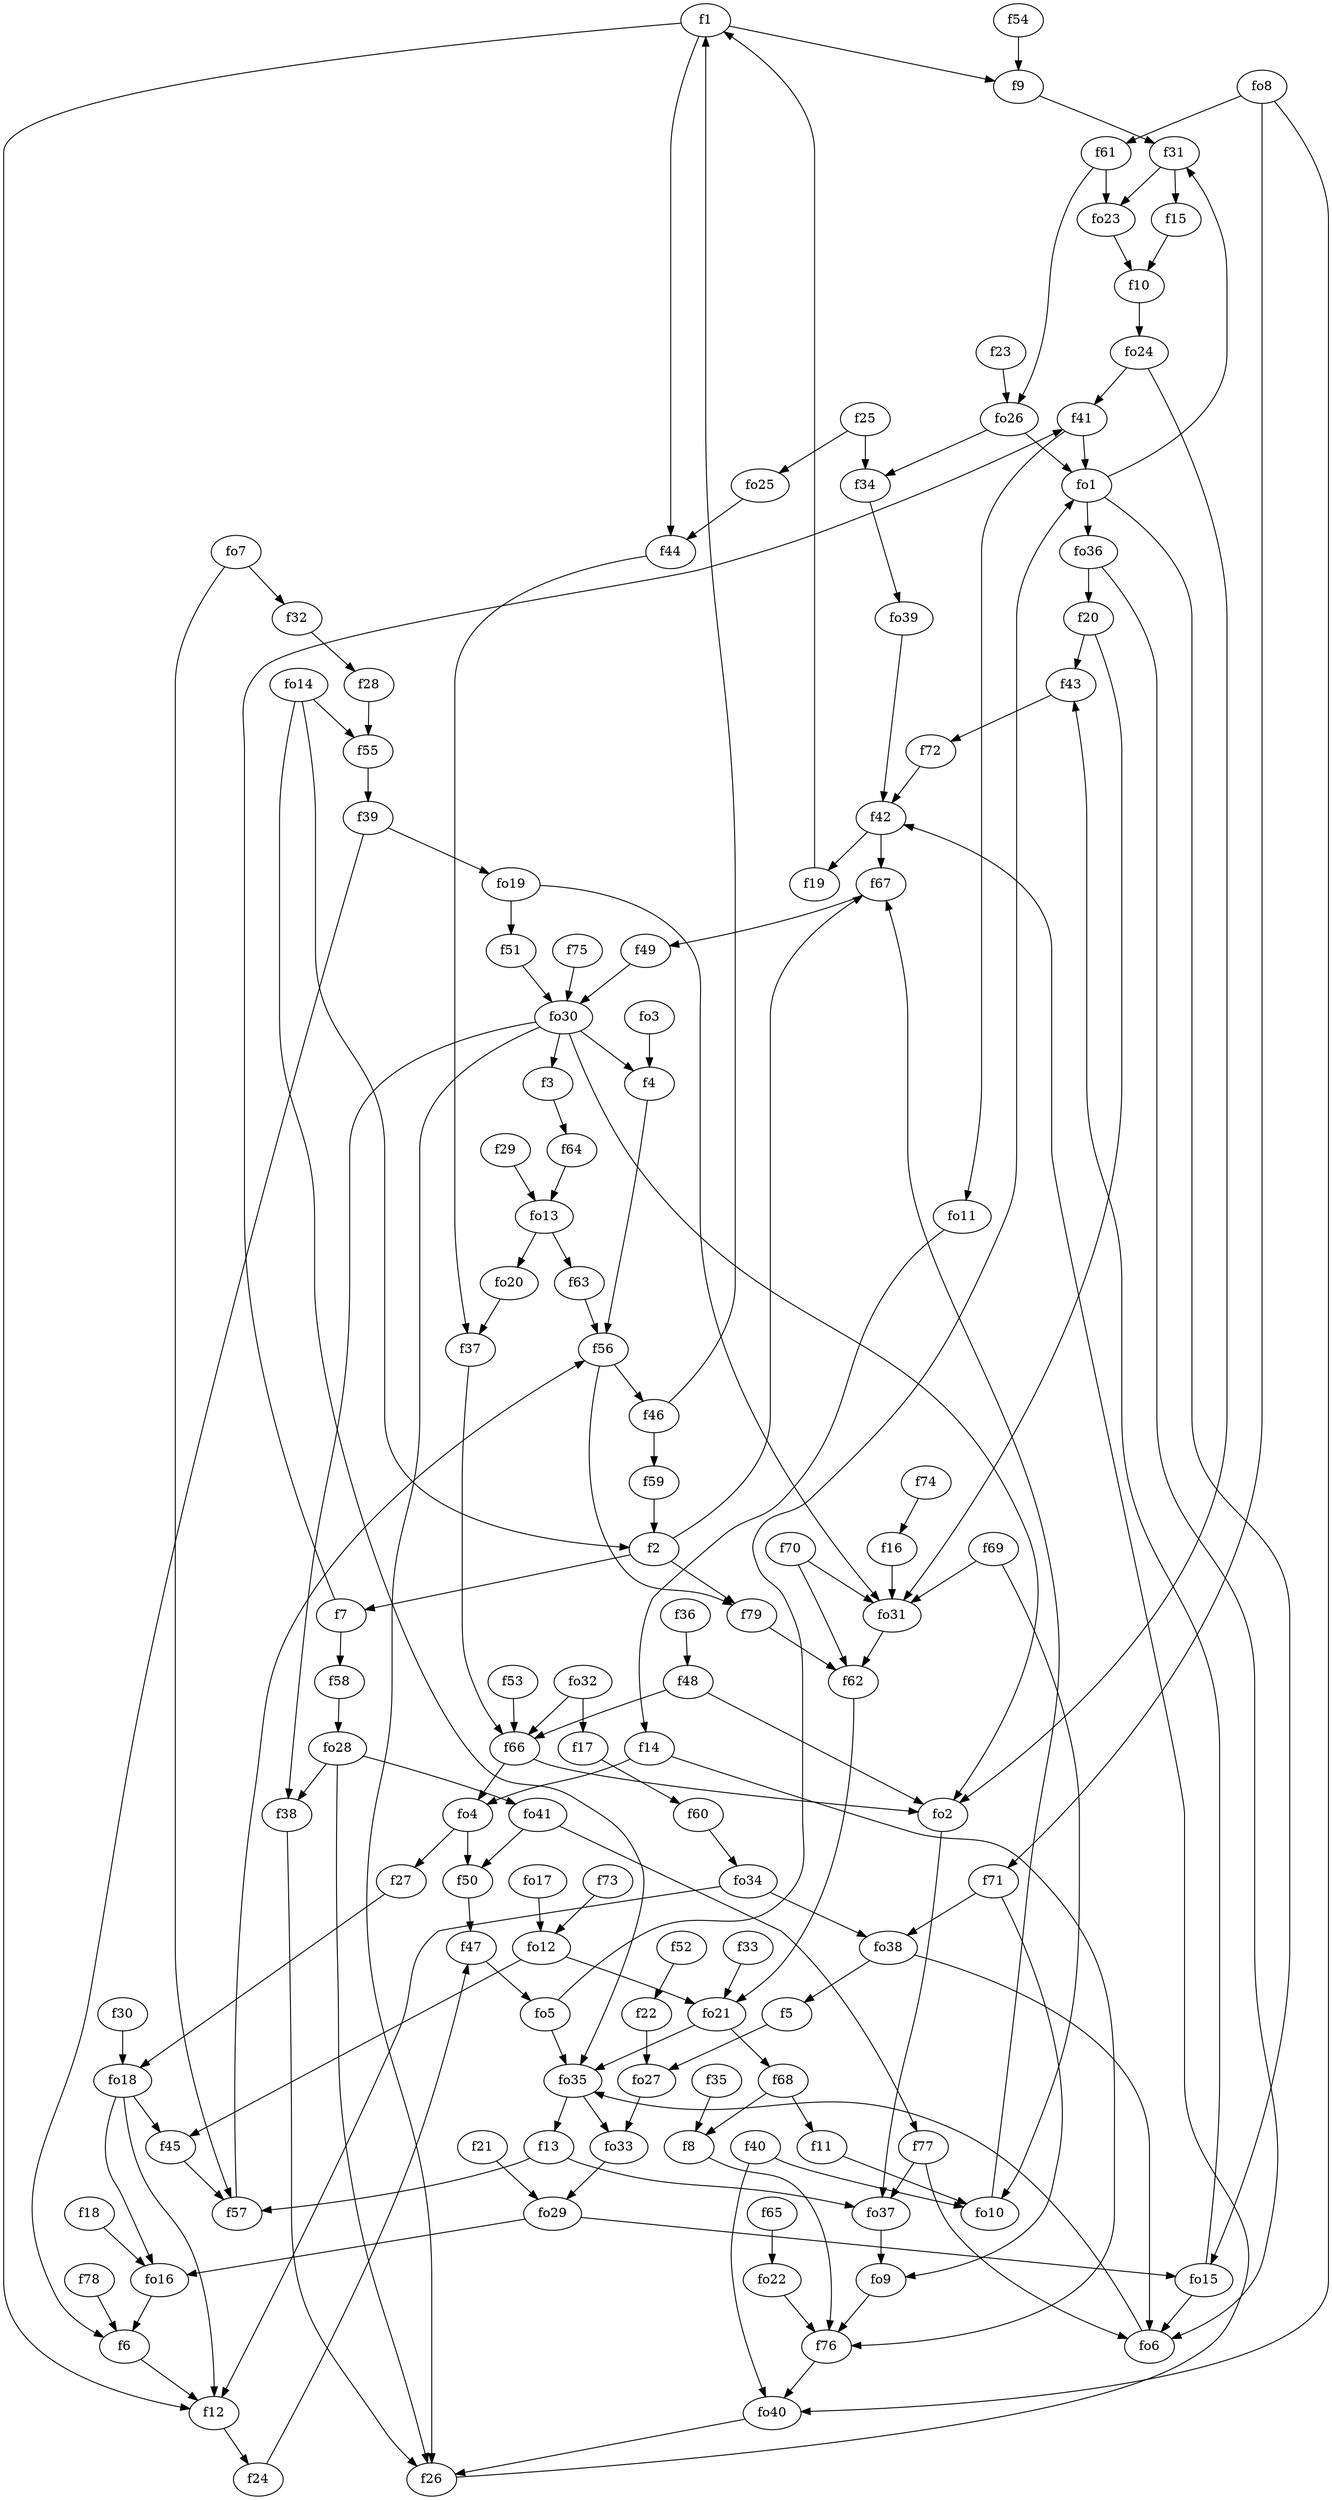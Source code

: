strict digraph  {
f1;
f2;
f3;
f4;
f5;
f6;
f7;
f8;
f9;
f10;
f11;
f12;
f13;
f14;
f15;
f16;
f17;
f18;
f19;
f20;
f21;
f22;
f23;
f24;
f25;
f26;
f27;
f28;
f29;
f30;
f31;
f32;
f33;
f34;
f35;
f36;
f37;
f38;
f39;
f40;
f41;
f42;
f43;
f44;
f45;
f46;
f47;
f48;
f49;
f50;
f51;
f52;
f53;
f54;
f55;
f56;
f57;
f58;
f59;
f60;
f61;
f62;
f63;
f64;
f65;
f66;
f67;
f68;
f69;
f70;
f71;
f72;
f73;
f74;
f75;
f76;
f77;
f78;
f79;
fo1;
fo2;
fo3;
fo4;
fo5;
fo6;
fo7;
fo8;
fo9;
fo10;
fo11;
fo12;
fo13;
fo14;
fo15;
fo16;
fo17;
fo18;
fo19;
fo20;
fo21;
fo22;
fo23;
fo24;
fo25;
fo26;
fo27;
fo28;
fo29;
fo30;
fo31;
fo32;
fo33;
fo34;
fo35;
fo36;
fo37;
fo38;
fo39;
fo40;
fo41;
f1 -> f9  [weight=2];
f1 -> f44  [weight=2];
f1 -> f12  [weight=2];
f2 -> f67  [weight=2];
f2 -> f7  [weight=2];
f2 -> f79  [weight=2];
f3 -> f64  [weight=2];
f4 -> f56  [weight=2];
f5 -> fo27  [weight=2];
f6 -> f12  [weight=2];
f7 -> f41  [weight=2];
f7 -> f58  [weight=2];
f8 -> f76  [weight=2];
f9 -> f31  [weight=2];
f10 -> fo24  [weight=2];
f11 -> fo10  [weight=2];
f12 -> f24  [weight=2];
f13 -> fo37  [weight=2];
f13 -> f57  [weight=2];
f14 -> fo4  [weight=2];
f14 -> f76  [weight=2];
f15 -> f10  [weight=2];
f16 -> fo31  [weight=2];
f17 -> f60  [weight=2];
f18 -> fo16  [weight=2];
f19 -> f1  [weight=2];
f20 -> f43  [weight=2];
f20 -> fo31  [weight=2];
f21 -> fo29  [weight=2];
f22 -> fo27  [weight=2];
f23 -> fo26  [weight=2];
f24 -> f47  [weight=2];
f25 -> f34  [weight=2];
f25 -> fo25  [weight=2];
f26 -> f42  [weight=2];
f27 -> fo18  [weight=2];
f28 -> f55  [weight=2];
f29 -> fo13  [weight=2];
f30 -> fo18  [weight=2];
f31 -> fo23  [weight=2];
f31 -> f15  [weight=2];
f32 -> f28  [weight=2];
f33 -> fo21  [weight=2];
f34 -> fo39  [weight=2];
f35 -> f8  [weight=2];
f36 -> f48  [weight=2];
f37 -> f66  [weight=2];
f38 -> f26  [weight=2];
f39 -> fo19  [weight=2];
f39 -> f6  [weight=2];
f40 -> fo40  [weight=2];
f40 -> fo10  [weight=2];
f41 -> fo11  [weight=2];
f41 -> fo1  [weight=2];
f42 -> f67  [weight=2];
f42 -> f19  [weight=2];
f43 -> f72  [weight=2];
f44 -> f37  [weight=2];
f45 -> f57  [weight=2];
f46 -> f59  [weight=2];
f46 -> f1  [weight=2];
f47 -> fo5  [weight=2];
f48 -> f66  [weight=2];
f48 -> fo2  [weight=2];
f49 -> fo30  [weight=2];
f50 -> f47  [weight=2];
f51 -> fo30  [weight=2];
f52 -> f22  [weight=2];
f53 -> f66  [weight=2];
f54 -> f9  [weight=2];
f55 -> f39  [weight=2];
f56 -> f46  [weight=2];
f56 -> f79  [weight=2];
f57 -> f56  [weight=2];
f58 -> fo28  [weight=2];
f59 -> f2  [weight=2];
f60 -> fo34  [weight=2];
f61 -> fo26  [weight=2];
f61 -> fo23  [weight=2];
f62 -> fo21  [weight=2];
f63 -> f56  [weight=2];
f64 -> fo13  [weight=2];
f65 -> fo22  [weight=2];
f66 -> fo2  [weight=2];
f66 -> fo4  [weight=2];
f67 -> f49  [weight=2];
f68 -> f8  [weight=2];
f68 -> f11  [weight=2];
f69 -> fo10  [weight=2];
f69 -> fo31  [weight=2];
f70 -> f62  [weight=2];
f70 -> fo31  [weight=2];
f71 -> fo38  [weight=2];
f71 -> fo9  [weight=2];
f72 -> f42  [weight=2];
f73 -> fo12  [weight=2];
f74 -> f16  [weight=2];
f75 -> fo30  [weight=2];
f76 -> fo40  [weight=2];
f77 -> fo6  [weight=2];
f77 -> fo37  [weight=2];
f78 -> f6  [weight=2];
f79 -> f62  [weight=2];
fo1 -> fo15  [weight=2];
fo1 -> fo36  [weight=2];
fo1 -> f31  [weight=2];
fo2 -> fo37  [weight=2];
fo3 -> f4  [weight=2];
fo4 -> f50  [weight=2];
fo4 -> f27  [weight=2];
fo5 -> fo35  [weight=2];
fo5 -> fo1  [weight=2];
fo6 -> fo35  [weight=2];
fo7 -> f32  [weight=2];
fo7 -> f57  [weight=2];
fo8 -> f71  [weight=2];
fo8 -> f61  [weight=2];
fo8 -> fo40  [weight=2];
fo9 -> f76  [weight=2];
fo10 -> f67  [weight=2];
fo11 -> f14  [weight=2];
fo12 -> fo21  [weight=2];
fo12 -> f45  [weight=2];
fo13 -> f63  [weight=2];
fo13 -> fo20  [weight=2];
fo14 -> f55  [weight=2];
fo14 -> f2  [weight=2];
fo14 -> fo35  [weight=2];
fo15 -> f43  [weight=2];
fo15 -> fo6  [weight=2];
fo16 -> f6  [weight=2];
fo17 -> fo12  [weight=2];
fo18 -> f12  [weight=2];
fo18 -> f45  [weight=2];
fo18 -> fo16  [weight=2];
fo19 -> fo31  [weight=2];
fo19 -> f51  [weight=2];
fo20 -> f37  [weight=2];
fo21 -> fo35  [weight=2];
fo21 -> f68  [weight=2];
fo22 -> f76  [weight=2];
fo23 -> f10  [weight=2];
fo24 -> fo2  [weight=2];
fo24 -> f41  [weight=2];
fo25 -> f44  [weight=2];
fo26 -> f34  [weight=2];
fo26 -> fo1  [weight=2];
fo27 -> fo33  [weight=2];
fo28 -> f26  [weight=2];
fo28 -> fo41  [weight=2];
fo28 -> f38  [weight=2];
fo29 -> fo16  [weight=2];
fo29 -> fo15  [weight=2];
fo30 -> f4  [weight=2];
fo30 -> fo2  [weight=2];
fo30 -> f3  [weight=2];
fo30 -> f26  [weight=2];
fo30 -> f38  [weight=2];
fo31 -> f62  [weight=2];
fo32 -> f17  [weight=2];
fo32 -> f66  [weight=2];
fo33 -> fo29  [weight=2];
fo34 -> fo38  [weight=2];
fo34 -> f12  [weight=2];
fo35 -> f13  [weight=2];
fo35 -> fo33  [weight=2];
fo36 -> f20  [weight=2];
fo36 -> fo6  [weight=2];
fo37 -> fo9  [weight=2];
fo38 -> fo6  [weight=2];
fo38 -> f5  [weight=2];
fo39 -> f42  [weight=2];
fo40 -> f26  [weight=2];
fo41 -> f77  [weight=2];
fo41 -> f50  [weight=2];
}
